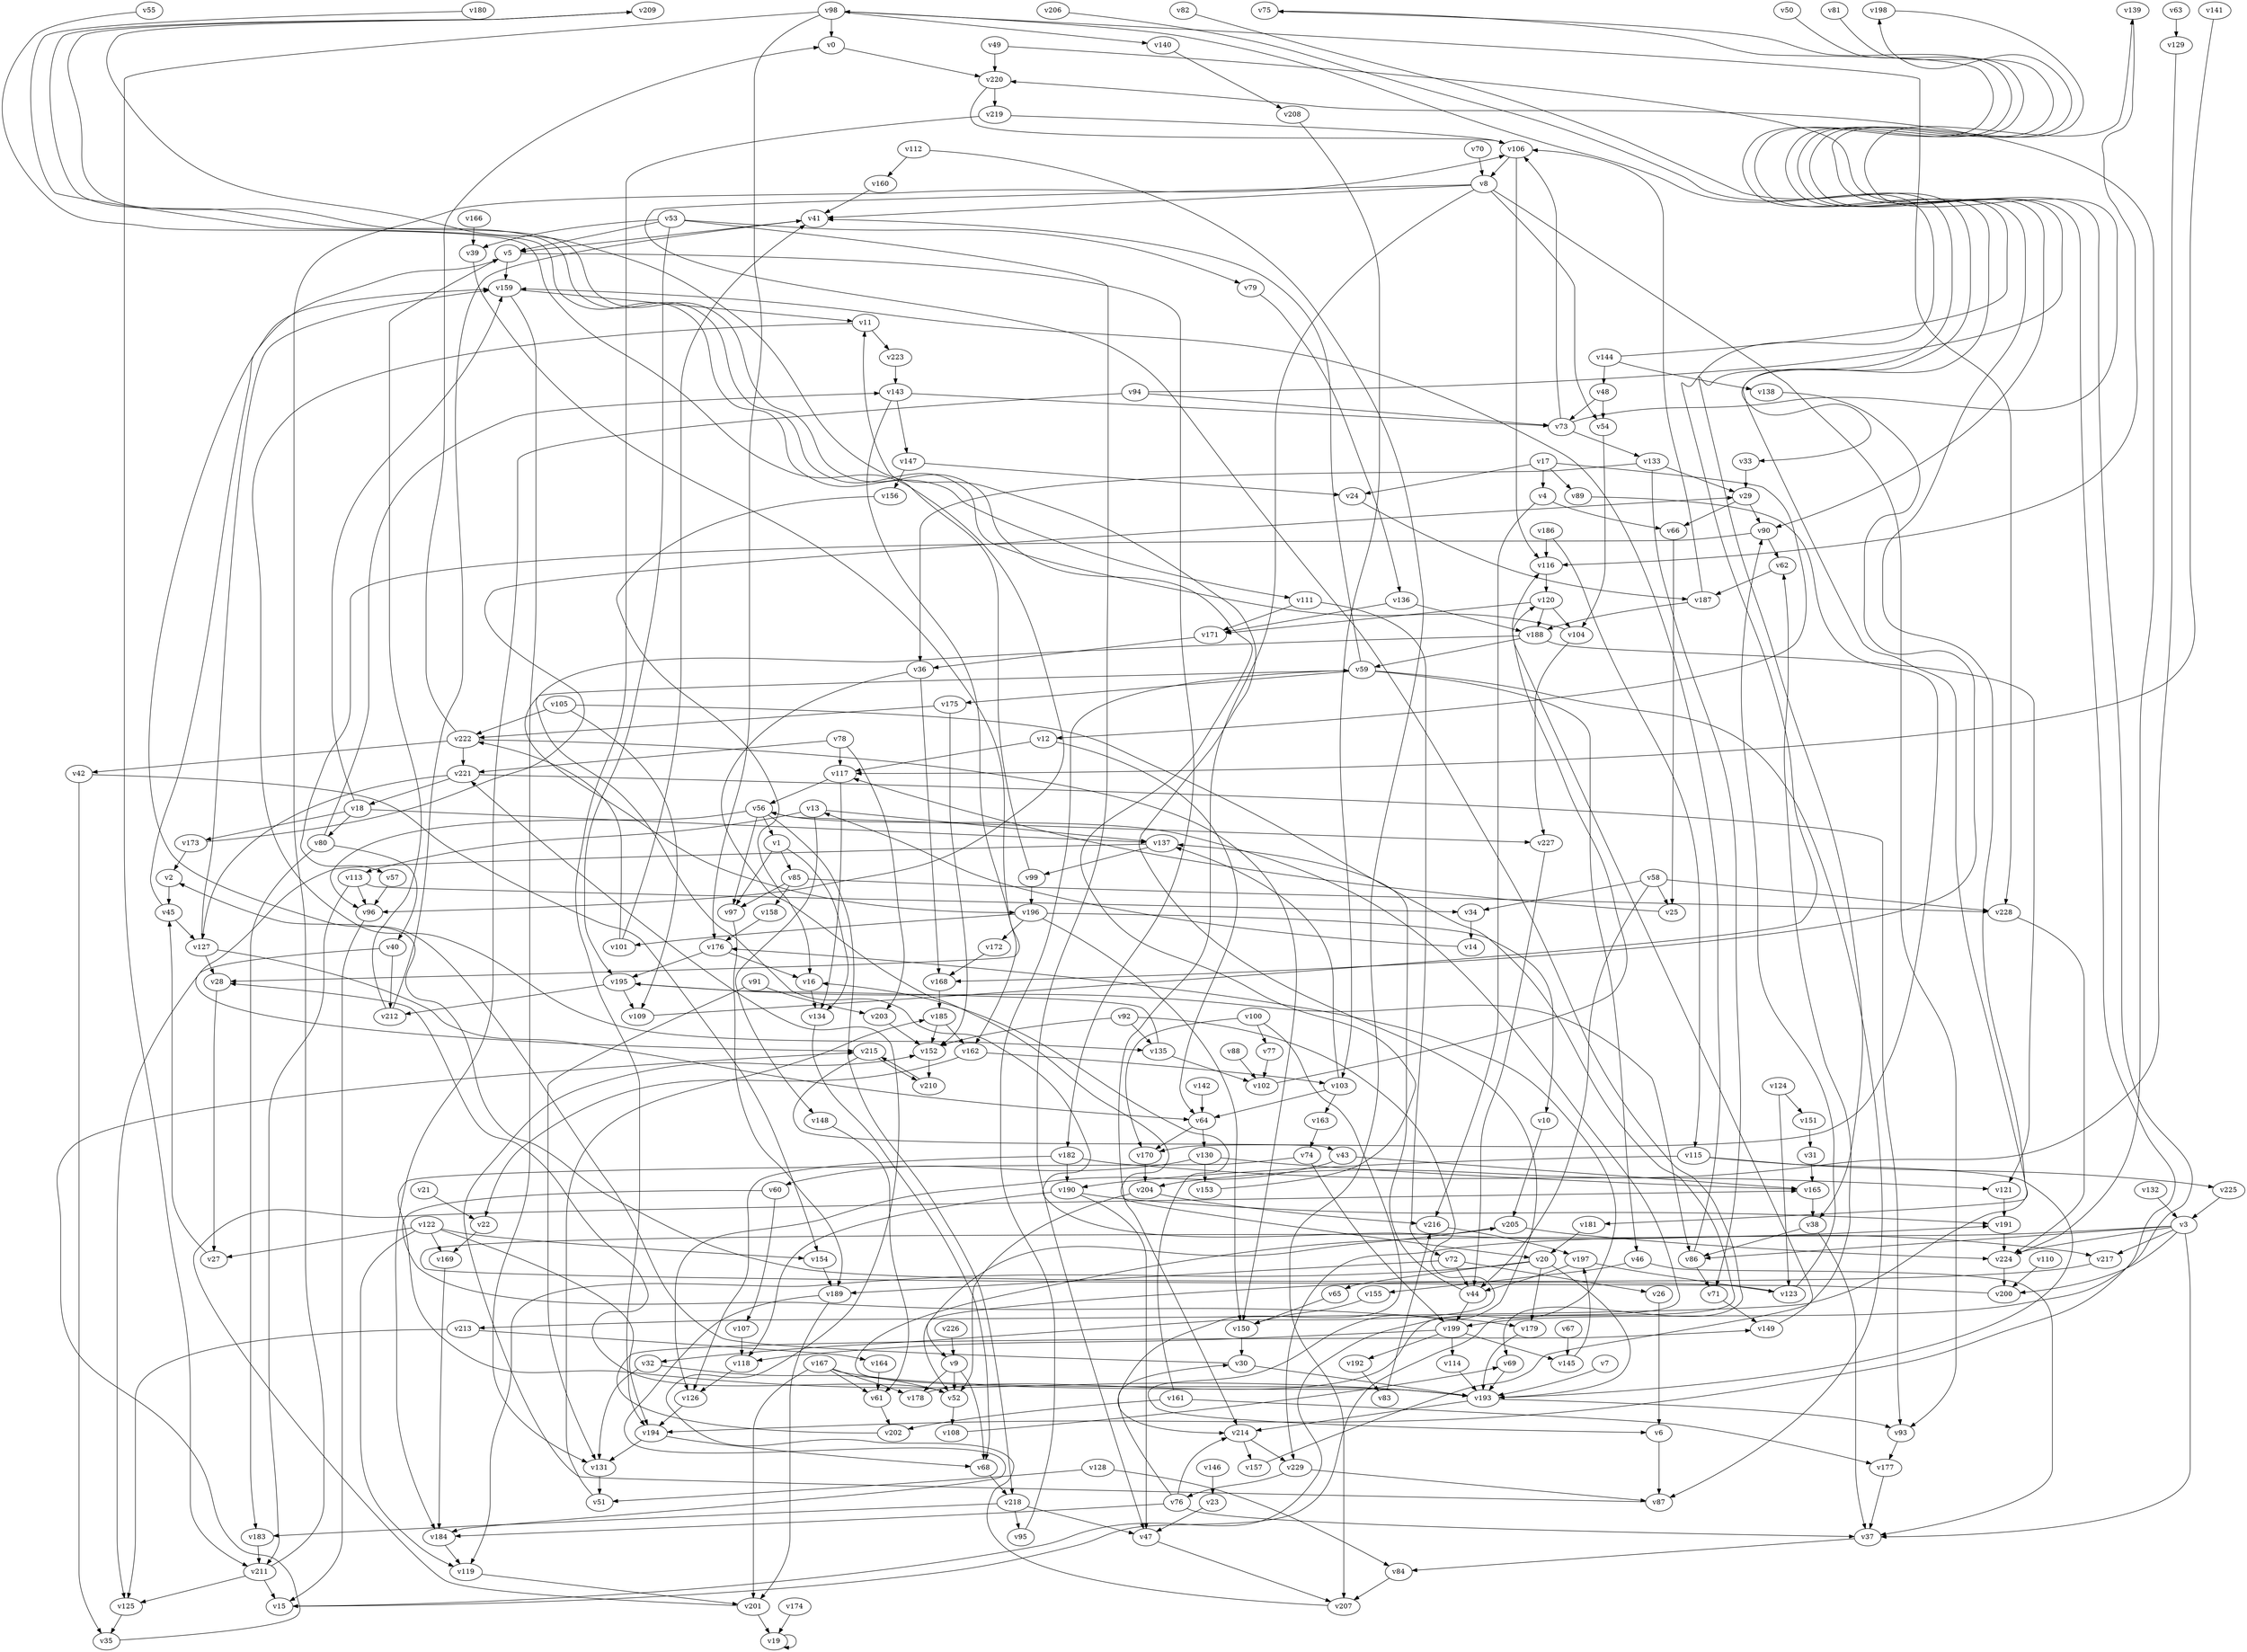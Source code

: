 // Benchmark game 342 - 230 vertices
// time_bound: 8
// targets: v151
digraph G {
    v0 [name="v0", player=0];
    v1 [name="v1", player=1];
    v2 [name="v2", player=1];
    v3 [name="v3", player=1];
    v4 [name="v4", player=1];
    v5 [name="v5", player=1];
    v6 [name="v6", player=0];
    v7 [name="v7", player=1];
    v8 [name="v8", player=1];
    v9 [name="v9", player=0];
    v10 [name="v10", player=0];
    v11 [name="v11", player=1];
    v12 [name="v12", player=1];
    v13 [name="v13", player=0];
    v14 [name="v14", player=0];
    v15 [name="v15", player=0];
    v16 [name="v16", player=1];
    v17 [name="v17", player=1];
    v18 [name="v18", player=0];
    v19 [name="v19", player=1];
    v20 [name="v20", player=0];
    v21 [name="v21", player=0];
    v22 [name="v22", player=0];
    v23 [name="v23", player=0];
    v24 [name="v24", player=1];
    v25 [name="v25", player=1];
    v26 [name="v26", player=0];
    v27 [name="v27", player=1];
    v28 [name="v28", player=1];
    v29 [name="v29", player=1];
    v30 [name="v30", player=0];
    v31 [name="v31", player=1];
    v32 [name="v32", player=0];
    v33 [name="v33", player=1];
    v34 [name="v34", player=1];
    v35 [name="v35", player=1];
    v36 [name="v36", player=0];
    v37 [name="v37", player=0];
    v38 [name="v38", player=1];
    v39 [name="v39", player=1];
    v40 [name="v40", player=1];
    v41 [name="v41", player=0];
    v42 [name="v42", player=0];
    v43 [name="v43", player=0];
    v44 [name="v44", player=0];
    v45 [name="v45", player=1];
    v46 [name="v46", player=0];
    v47 [name="v47", player=1];
    v48 [name="v48", player=1];
    v49 [name="v49", player=1];
    v50 [name="v50", player=1];
    v51 [name="v51", player=0];
    v52 [name="v52", player=0];
    v53 [name="v53", player=0];
    v54 [name="v54", player=1];
    v55 [name="v55", player=1];
    v56 [name="v56", player=0];
    v57 [name="v57", player=0];
    v58 [name="v58", player=0];
    v59 [name="v59", player=0];
    v60 [name="v60", player=0];
    v61 [name="v61", player=1];
    v62 [name="v62", player=1];
    v63 [name="v63", player=0];
    v64 [name="v64", player=0];
    v65 [name="v65", player=1];
    v66 [name="v66", player=0];
    v67 [name="v67", player=0];
    v68 [name="v68", player=0];
    v69 [name="v69", player=0];
    v70 [name="v70", player=1];
    v71 [name="v71", player=0];
    v72 [name="v72", player=1];
    v73 [name="v73", player=1];
    v74 [name="v74", player=0];
    v75 [name="v75", player=1];
    v76 [name="v76", player=1];
    v77 [name="v77", player=0];
    v78 [name="v78", player=0];
    v79 [name="v79", player=1];
    v80 [name="v80", player=0];
    v81 [name="v81", player=1];
    v82 [name="v82", player=0];
    v83 [name="v83", player=0];
    v84 [name="v84", player=1];
    v85 [name="v85", player=1];
    v86 [name="v86", player=0];
    v87 [name="v87", player=0];
    v88 [name="v88", player=1];
    v89 [name="v89", player=0];
    v90 [name="v90", player=1];
    v91 [name="v91", player=0];
    v92 [name="v92", player=1];
    v93 [name="v93", player=0];
    v94 [name="v94", player=0];
    v95 [name="v95", player=0];
    v96 [name="v96", player=1];
    v97 [name="v97", player=1];
    v98 [name="v98", player=1];
    v99 [name="v99", player=1];
    v100 [name="v100", player=0];
    v101 [name="v101", player=0];
    v102 [name="v102", player=1];
    v103 [name="v103", player=1];
    v104 [name="v104", player=1];
    v105 [name="v105", player=0];
    v106 [name="v106", player=0];
    v107 [name="v107", player=0];
    v108 [name="v108", player=0];
    v109 [name="v109", player=0];
    v110 [name="v110", player=1];
    v111 [name="v111", player=0];
    v112 [name="v112", player=1];
    v113 [name="v113", player=0];
    v114 [name="v114", player=1];
    v115 [name="v115", player=0];
    v116 [name="v116", player=1];
    v117 [name="v117", player=0];
    v118 [name="v118", player=1];
    v119 [name="v119", player=1];
    v120 [name="v120", player=1];
    v121 [name="v121", player=0];
    v122 [name="v122", player=0];
    v123 [name="v123", player=0];
    v124 [name="v124", player=1];
    v125 [name="v125", player=0];
    v126 [name="v126", player=1];
    v127 [name="v127", player=1];
    v128 [name="v128", player=0];
    v129 [name="v129", player=0];
    v130 [name="v130", player=0];
    v131 [name="v131", player=0];
    v132 [name="v132", player=0];
    v133 [name="v133", player=1];
    v134 [name="v134", player=0];
    v135 [name="v135", player=1];
    v136 [name="v136", player=0];
    v137 [name="v137", player=0];
    v138 [name="v138", player=0];
    v139 [name="v139", player=1];
    v140 [name="v140", player=0];
    v141 [name="v141", player=0];
    v142 [name="v142", player=0];
    v143 [name="v143", player=0];
    v144 [name="v144", player=1];
    v145 [name="v145", player=1];
    v146 [name="v146", player=1];
    v147 [name="v147", player=0];
    v148 [name="v148", player=1];
    v149 [name="v149", player=1];
    v150 [name="v150", player=0];
    v151 [name="v151", player=0, target=1];
    v152 [name="v152", player=1];
    v153 [name="v153", player=1];
    v154 [name="v154", player=1];
    v155 [name="v155", player=0];
    v156 [name="v156", player=0];
    v157 [name="v157", player=0];
    v158 [name="v158", player=0];
    v159 [name="v159", player=1];
    v160 [name="v160", player=1];
    v161 [name="v161", player=0];
    v162 [name="v162", player=1];
    v163 [name="v163", player=0];
    v164 [name="v164", player=0];
    v165 [name="v165", player=1];
    v166 [name="v166", player=0];
    v167 [name="v167", player=1];
    v168 [name="v168", player=1];
    v169 [name="v169", player=1];
    v170 [name="v170", player=0];
    v171 [name="v171", player=1];
    v172 [name="v172", player=1];
    v173 [name="v173", player=0];
    v174 [name="v174", player=1];
    v175 [name="v175", player=1];
    v176 [name="v176", player=0];
    v177 [name="v177", player=0];
    v178 [name="v178", player=1];
    v179 [name="v179", player=1];
    v180 [name="v180", player=1];
    v181 [name="v181", player=0];
    v182 [name="v182", player=1];
    v183 [name="v183", player=0];
    v184 [name="v184", player=0];
    v185 [name="v185", player=0];
    v186 [name="v186", player=0];
    v187 [name="v187", player=0];
    v188 [name="v188", player=1];
    v189 [name="v189", player=1];
    v190 [name="v190", player=1];
    v191 [name="v191", player=0];
    v192 [name="v192", player=0];
    v193 [name="v193", player=1];
    v194 [name="v194", player=1];
    v195 [name="v195", player=0];
    v196 [name="v196", player=1];
    v197 [name="v197", player=1];
    v198 [name="v198", player=0];
    v199 [name="v199", player=1];
    v200 [name="v200", player=1];
    v201 [name="v201", player=0];
    v202 [name="v202", player=1];
    v203 [name="v203", player=0];
    v204 [name="v204", player=1];
    v205 [name="v205", player=1];
    v206 [name="v206", player=0];
    v207 [name="v207", player=1];
    v208 [name="v208", player=0];
    v209 [name="v209", player=1];
    v210 [name="v210", player=0];
    v211 [name="v211", player=0];
    v212 [name="v212", player=1];
    v213 [name="v213", player=1];
    v214 [name="v214", player=1];
    v215 [name="v215", player=1];
    v216 [name="v216", player=1];
    v217 [name="v217", player=0];
    v218 [name="v218", player=0];
    v219 [name="v219", player=0];
    v220 [name="v220", player=1];
    v221 [name="v221", player=1];
    v222 [name="v222", player=1];
    v223 [name="v223", player=1];
    v224 [name="v224", player=0];
    v225 [name="v225", player=1];
    v226 [name="v226", player=0];
    v227 [name="v227", player=0];
    v228 [name="v228", player=0];
    v229 [name="v229", player=0];

    v0 -> v220;
    v1 -> v85;
    v2 -> v45;
    v3 -> v224;
    v4 -> v66;
    v5 -> v182;
    v6 -> v87;
    v7 -> v193;
    v8 -> v69 [constraint="t < 8"];
    v9 -> v68;
    v10 -> v205;
    v11 -> v135 [constraint="t < 11"];
    v12 -> v64;
    v13 -> v137;
    v14 -> v13 [constraint="t mod 5 == 1"];
    v15 -> v176 [constraint="t mod 3 == 1"];
    v16 -> v134;
    v17 -> v12 [constraint="t mod 3 == 2"];
    v18 -> v173;
    v19 -> v19;
    v20 -> v193;
    v21 -> v22;
    v22 -> v169;
    v23 -> v47;
    v24 -> v187 [constraint="t >= 5"];
    v25 -> v117 [constraint="t >= 5"];
    v26 -> v6;
    v27 -> v45;
    v28 -> v27;
    v29 -> v90;
    v30 -> v159 [constraint="t mod 3 == 0"];
    v31 -> v165;
    v32 -> v131;
    v33 -> v29;
    v34 -> v14;
    v35 -> v215 [constraint="t < 13"];
    v36 -> v20 [constraint="t < 9"];
    v37 -> v84;
    v38 -> v86;
    v39 -> v28 [constraint="t < 15"];
    v40 -> v215 [constraint="t mod 4 == 1"];
    v41 -> v5;
    v42 -> v154 [constraint="t mod 3 == 2"];
    v43 -> v165;
    v44 -> v137;
    v45 -> v5;
    v46 -> v37;
    v47 -> v207;
    v48 -> v54;
    v49 -> v199 [constraint="t mod 2 == 0"];
    v50 -> v181 [constraint="t < 10"];
    v51 -> v185;
    v52 -> v28 [constraint="t >= 4"];
    v53 -> v79;
    v54 -> v104;
    v55 -> v96 [constraint="t >= 4"];
    v56 -> v218;
    v57 -> v96;
    v58 -> v25;
    v59 -> v196 [constraint="t mod 2 == 0"];
    v60 -> v179 [constraint="t < 5"];
    v61 -> v202;
    v62 -> v187;
    v63 -> v129;
    v64 -> v170;
    v65 -> v150;
    v66 -> v25;
    v67 -> v145;
    v68 -> v218;
    v69 -> v193;
    v70 -> v8;
    v71 -> v149;
    v72 -> v189;
    v73 -> v139 [constraint="t mod 5 == 4"];
    v74 -> v193 [constraint="t mod 3 == 2"];
    v75 -> v33 [constraint="t mod 5 == 0"];
    v76 -> v30;
    v77 -> v102;
    v78 -> v117;
    v79 -> v136;
    v80 -> v183;
    v81 -> v90 [constraint="t mod 2 == 1"];
    v82 -> v213 [constraint="t < 6"];
    v83 -> v216;
    v84 -> v207;
    v85 -> v97;
    v86 -> v71;
    v87 -> v152 [constraint="t mod 2 == 1"];
    v88 -> v102;
    v89 -> v170 [constraint="t mod 2 == 0"];
    v90 -> v57 [constraint="t >= 3"];
    v91 -> v131;
    v92 -> v32 [constraint="t < 13"];
    v93 -> v177;
    v94 -> v198 [constraint="t mod 4 == 0"];
    v95 -> v59;
    v96 -> v15;
    v97 -> v189;
    v98 -> v140;
    v99 -> v196;
    v100 -> v214 [constraint="t mod 2 == 0"];
    v101 -> v222;
    v102 -> v120 [constraint="t >= 1"];
    v103 -> v163;
    v104 -> v209 [constraint="t >= 5"];
    v105 -> v15 [constraint="t < 8"];
    v106 -> v8;
    v107 -> v118;
    v108 -> v69 [constraint="t >= 5"];
    v109 -> v98 [constraint="t < 10"];
    v110 -> v200;
    v111 -> v72;
    v112 -> v160;
    v113 -> v96;
    v114 -> v193;
    v115 -> v193 [constraint="t >= 5"];
    v116 -> v120;
    v117 -> v56;
    v118 -> v126;
    v119 -> v201;
    v120 -> v188;
    v121 -> v191;
    v122 -> v154;
    v123 -> v2 [constraint="t mod 2 == 0"];
    v124 -> v151;
    v125 -> v35;
    v126 -> v194;
    v127 -> v64 [constraint="t mod 3 == 1"];
    v128 -> v51;
    v129 -> v204 [constraint="t < 11"];
    v130 -> v60;
    v131 -> v51;
    v132 -> v3;
    v133 -> v29;
    v134 -> v68;
    v135 -> v195 [constraint="t >= 5"];
    v136 -> v171;
    v137 -> v125;
    v138 -> v168 [constraint="t mod 3 == 1"];
    v139 -> v116 [constraint="t >= 5"];
    v140 -> v208;
    v141 -> v117 [constraint="t < 11"];
    v142 -> v64;
    v143 -> v147;
    v144 -> v75 [constraint="t >= 3"];
    v145 -> v197;
    v146 -> v23;
    v147 -> v156;
    v148 -> v61;
    v149 -> v62;
    v150 -> v30;
    v151 -> v31;
    v152 -> v210;
    v153 -> v209 [constraint="t mod 2 == 1"];
    v154 -> v189;
    v155 -> v150;
    v156 -> v16 [constraint="t >= 1"];
    v157 -> v116 [constraint="t < 10"];
    v158 -> v176;
    v159 -> v131;
    v160 -> v41;
    v161 -> v16 [constraint="t mod 3 == 0"];
    v162 -> v103;
    v163 -> v74;
    v164 -> v61;
    v165 -> v38;
    v166 -> v39;
    v167 -> v201;
    v168 -> v185;
    v169 -> v184;
    v170 -> v204;
    v171 -> v36 [constraint="t mod 4 == 3"];
    v172 -> v168;
    v173 -> v29 [constraint="t >= 4"];
    v174 -> v19;
    v175 -> v152;
    v176 -> v195;
    v177 -> v37;
    v178 -> v56 [constraint="t mod 2 == 0"];
    v179 -> v193;
    v180 -> v111 [constraint="t < 10"];
    v181 -> v20;
    v182 -> v126;
    v183 -> v211;
    v184 -> v119;
    v185 -> v162;
    v186 -> v116;
    v187 -> v188;
    v188 -> v217 [constraint="t < 9"];
    v189 -> v184 [constraint="t < 5"];
    v190 -> v118;
    v191 -> v224;
    v192 -> v83;
    v193 -> v191 [constraint="t >= 5"];
    v194 -> v68;
    v195 -> v109;
    v196 -> v10;
    v197 -> v123;
    v198 -> v194 [constraint="t < 14"];
    v199 -> v145;
    v200 -> v205 [constraint="t < 8"];
    v201 -> v165 [constraint="t >= 2"];
    v202 -> v149 [constraint="t mod 2 == 0"];
    v203 -> v152;
    v204 -> v216;
    v205 -> v224;
    v206 -> v38 [constraint="t mod 5 == 4"];
    v207 -> v221 [constraint="t mod 4 == 1"];
    v208 -> v103;
    v209 -> v6 [constraint="t < 10"];
    v210 -> v215 [constraint="t mod 3 == 1"];
    v211 -> v15;
    v212 -> v41;
    v213 -> v164;
    v214 -> v157;
    v215 -> v43 [constraint="t mod 3 == 1"];
    v216 -> v197;
    v217 -> v9 [constraint="t mod 5 == 1"];
    v218 -> v183;
    v219 -> v106;
    v220 -> v106 [constraint="t mod 4 == 1"];
    v221 -> v18;
    v222 -> v0;
    v223 -> v143;
    v224 -> v200;
    v225 -> v3;
    v226 -> v9;
    v227 -> v44;
    v228 -> v224;
    v229 -> v87;
    v58 -> v44;
    v73 -> v106;
    v32 -> v52;
    v222 -> v221;
    v12 -> v117;
    v64 -> v130;
    v224 -> v220;
    v46 -> v155;
    v101 -> v41;
    v127 -> v28;
    v167 -> v178;
    v3 -> v86;
    v45 -> v127;
    v105 -> v222;
    v182 -> v121;
    v17 -> v89;
    v167 -> v61;
    v73 -> v133;
    v85 -> v228;
    v173 -> v2;
    v182 -> v190;
    v112 -> v207;
    v53 -> v47;
    v59 -> v46;
    v128 -> v84;
    v175 -> v222;
    v29 -> v66;
    v215 -> v210;
    v195 -> v212;
    v85 -> v158;
    v53 -> v39;
    v103 -> v64;
    v133 -> v71;
    v13 -> v113;
    v99 -> v11;
    v144 -> v138;
    v56 -> v97;
    v159 -> v11;
    v189 -> v201;
    v74 -> v199;
    v11 -> v223;
    v8 -> v214;
    v161 -> v202;
    v4 -> v216;
    v218 -> v95;
    v123 -> v90;
    v195 -> v86;
    v190 -> v191;
    v161 -> v177;
    v122 -> v27;
    v40 -> v212;
    v20 -> v65;
    v18 -> v137;
    v8 -> v54;
    v201 -> v19;
    v59 -> v41;
    v120 -> v104;
    v76 -> v184;
    v122 -> v119;
    v17 -> v4;
    v94 -> v184;
    v18 -> v159;
    v103 -> v137;
    v8 -> v93;
    v98 -> v211;
    v100 -> v170;
    v197 -> v44;
    v105 -> v109;
    v219 -> v194;
    v18 -> v80;
    v100 -> v77;
    v9 -> v52;
    v147 -> v24;
    v78 -> v221;
    v199 -> v114;
    v58 -> v34;
    v72 -> v44;
    v144 -> v48;
    v91 -> v203;
    v78 -> v203;
    v13 -> v148;
    v143 -> v162;
    v137 -> v99;
    v122 -> v169;
    v214 -> v229;
    v90 -> v62;
    v222 -> v42;
    v135 -> v102;
    v1 -> v97;
    v98 -> v176;
    v115 -> v225;
    v38 -> v37;
    v106 -> v116;
    v113 -> v211;
    v3 -> v217;
    v113 -> v34;
    v194 -> v131;
    v20 -> v119;
    v130 -> v153;
    v199 -> v192;
    v1 -> v134;
    v98 -> v228;
    v213 -> v125;
    v60 -> v107;
    v193 -> v214;
    v196 -> v172;
    v5 -> v159;
    v196 -> v150;
    v218 -> v47;
    v205 -> v52;
    v193 -> v93;
    v221 -> v127;
    v20 -> v179;
    v167 -> v193;
    v48 -> v73;
    v44 -> v199;
    v30 -> v193;
    v143 -> v73;
    v36 -> v168;
    v127 -> v159;
    v80 -> v40;
    v196 -> v101;
    v221 -> v93;
    v56 -> v1;
    v186 -> v115;
    v9 -> v178;
    v220 -> v219;
    v211 -> v125;
    v188 -> v121;
    v92 -> v135;
    v212 -> v5;
    v130 -> v165;
    v3 -> v229;
    v42 -> v35;
    v49 -> v220;
    v56 -> v227;
    v124 -> v123;
    v190 -> v47;
    v80 -> v143;
    v133 -> v36;
    v111 -> v171;
    v222 -> v150;
    v98 -> v0;
    v94 -> v73;
    v76 -> v214;
    v56 -> v96;
    v187 -> v106;
    v53 -> v5;
    v58 -> v228;
    v122 -> v194;
    v199 -> v118;
    v204 -> v52;
    v72 -> v26;
    v59 -> v87;
    v3 -> v200;
    v52 -> v108;
    v104 -> v227;
    v188 -> v59;
    v176 -> v16;
    v115 -> v190;
    v86 -> v159;
    v211 -> v106;
    v17 -> v24;
    v76 -> v37;
    v43 -> v126;
    v53 -> v195;
    v185 -> v152;
    v229 -> v76;
    v120 -> v171;
    v162 -> v22;
    v136 -> v188;
    v3 -> v37;
    v8 -> v41;
    v92 -> v152;
    v117 -> v134;
    v59 -> v175;
}

